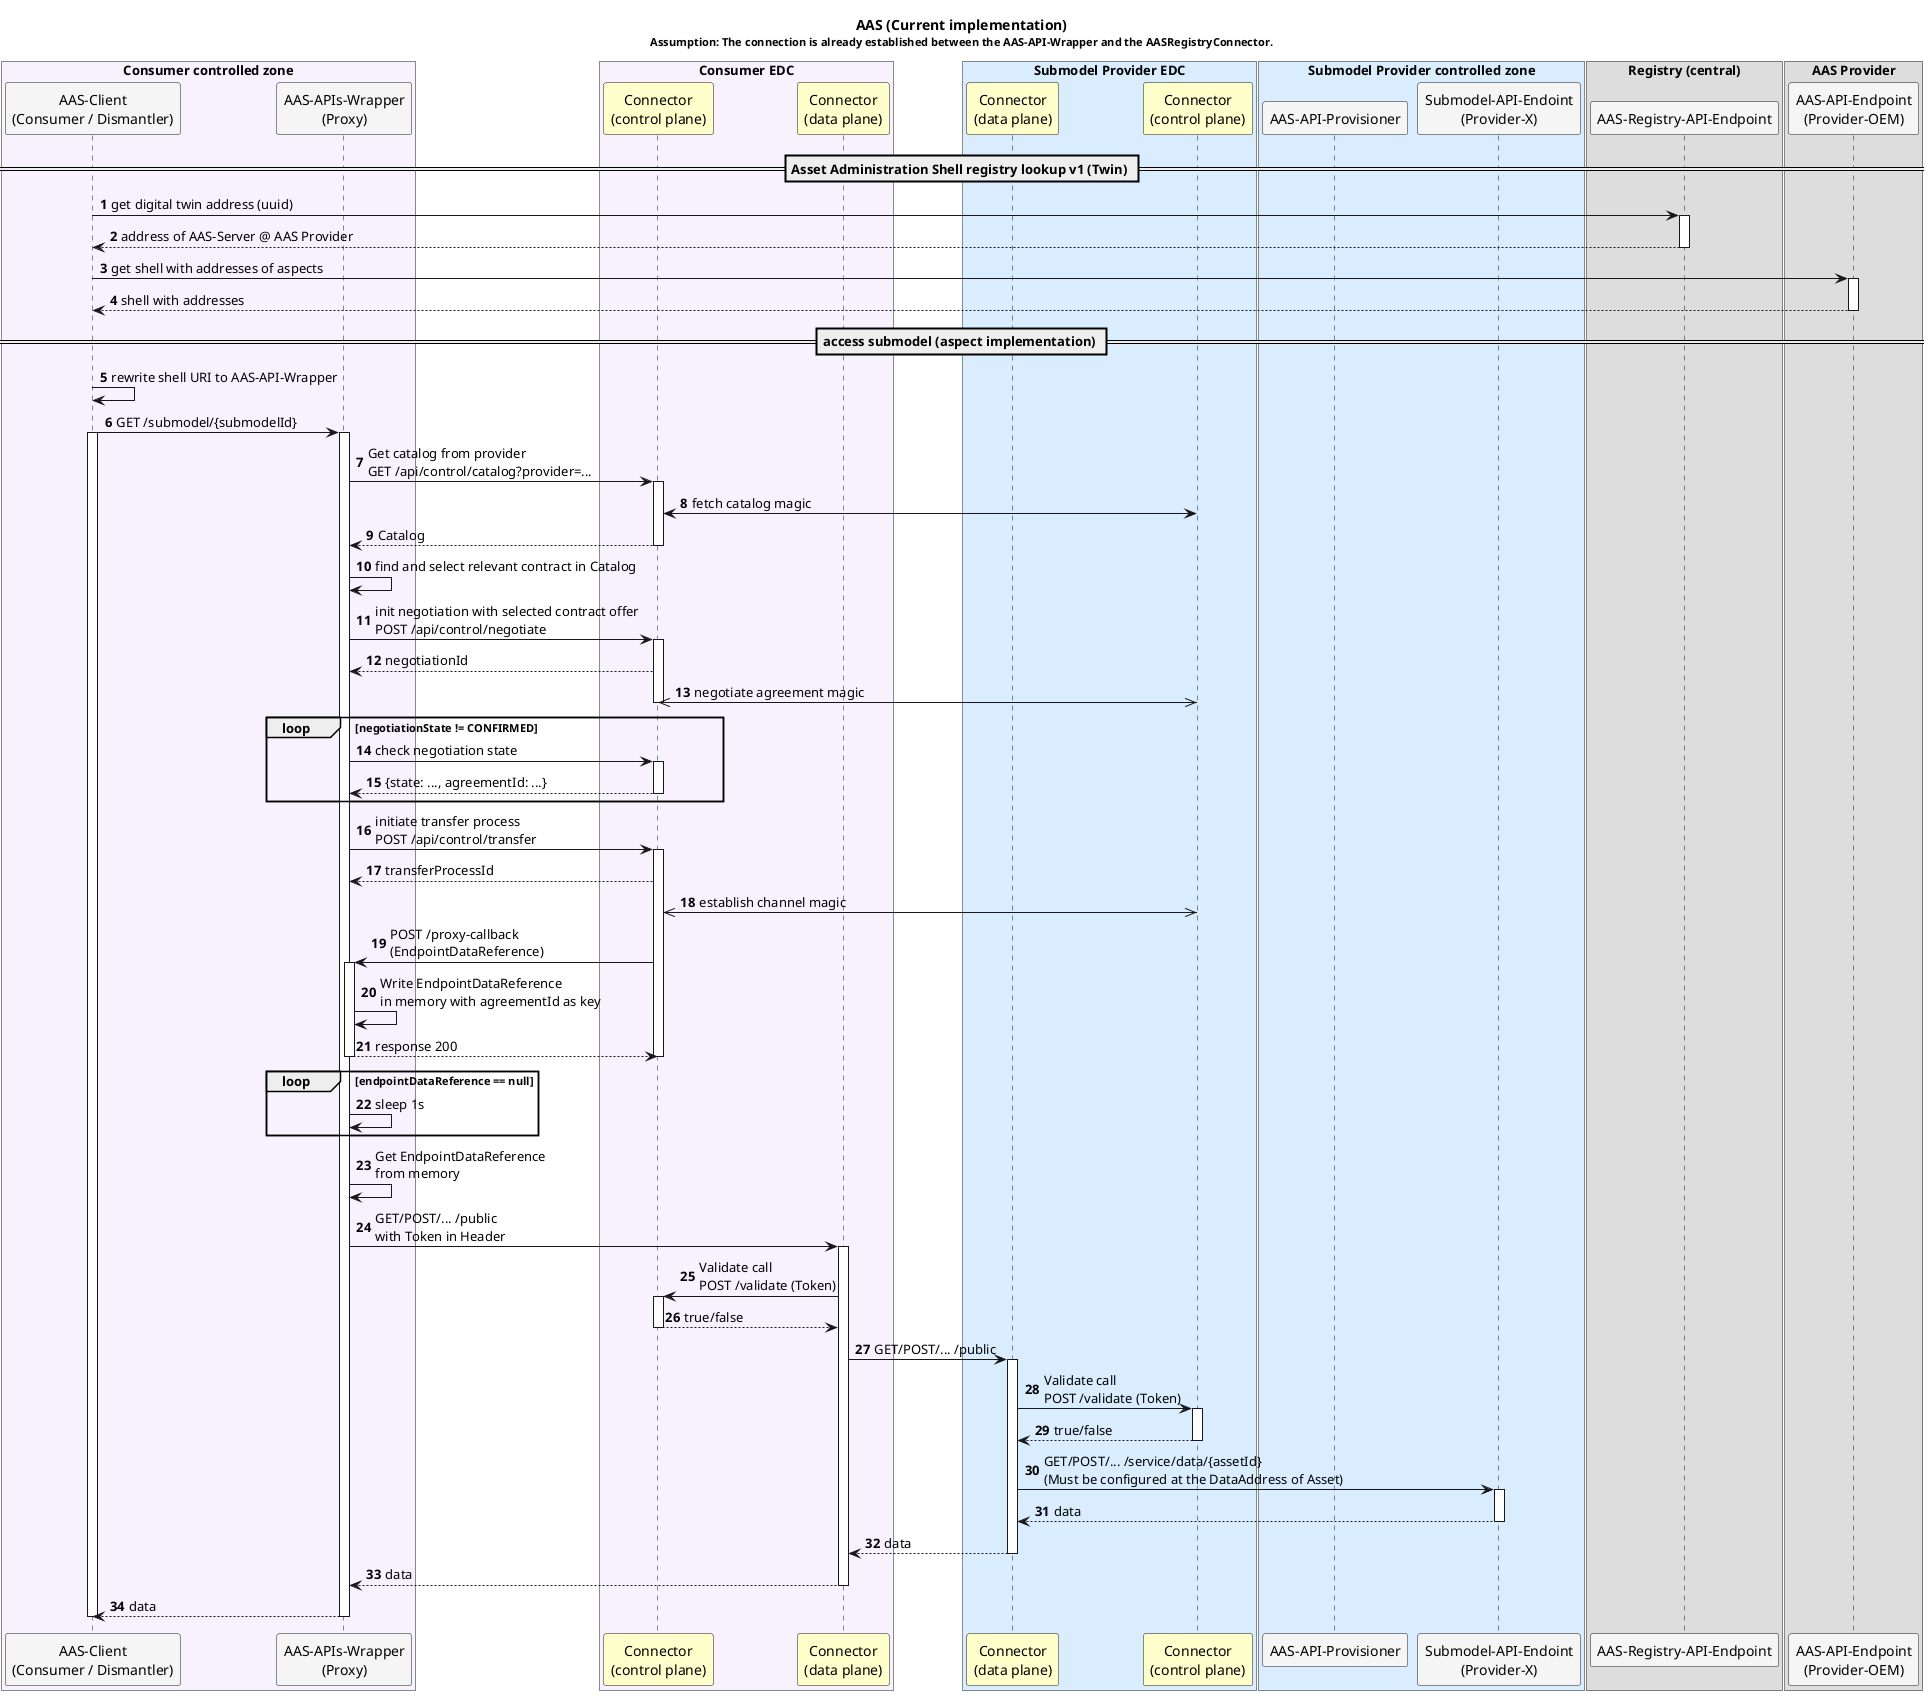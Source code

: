 @startuml

skinParam NoteBackgroundColor WhiteSmoke
skinParam NoteFontColor Black
skinParam ParticipantBackgroundColor WhiteSmoke
skinParam ActorBackgroundColor WhiteSmoke
skinParam AgentBackgroundColor White
skinParam AgentBorderColor SkyBlue
skinparam shadowing false

!define ConsumerColor f8f2ff
!define ProviderColor d9edff
!define WarningColor Business
!define LeadColor Technology

autonumber

box "Consumer controlled zone" #ConsumerColor
participant AASClient as "AAS-Client\n(Consumer / Dismantler)"
participant AASAPIWrapper as "AAS-APIs-Wrapper\n(Proxy)"
end box

box "Consumer EDC" #ConsumerColor
participant ConsumerControl as "Connector\n(control plane)" #Business
participant ConsumerData as "Connector\n(data plane)" #Business
end box

box "Submodel Provider EDC" #ProviderColor
participant ProviderData as "Connector\n(data plane)" #Business
participant ProviderControl as "Connector\n(control plane)" #Business
end box

box "Submodel Provider controlled zone" #ProviderColor
participant AASAPIWrapperProvider as "AAS-API-Provisioner"
participant SubmodelBackendServer as "Submodel-API-Endoint\n(Provider-X)"
end box

box "Registry (central)"
participant AASRegistryService as "AAS-Registry-API-Endpoint"
end box

box "AAS Provider"
participant AASServer as "AAS-API-Endpoint\n(Provider-OEM)"
end box



title
 **AAS (Current implementation)**
 <sub>Assumption: The connection is already established between the AAS-API-Wrapper and the AASRegistryConnector.</sub>
end title



== Asset Administration Shell registry lookup v1 (Twin) ==
AASClient -> AASRegistryService ++: get digital twin address (uuid)
return address of AAS-Server @ AAS Provider

AASClient -> AASServer ++: get shell with addresses of aspects
return shell with addresses



== access submodel (aspect implementation) ==
AASClient -> AASClient: rewrite shell URI to AAS-API-Wrapper

AASClient -> AASAPIWrapper: GET /submodel/{submodelId}
activate AASClient
    activate AASAPIWrapper
'        alt contractId not already known
            AASAPIWrapper -> ConsumerControl++: Get catalog from provider\nGET /api/control/catalog?provider=...
            ConsumerControl <-> ProviderControl: fetch catalog magic
            return Catalog
            AASAPIWrapper -> AASAPIWrapper: find and select relevant contract in Catalog
            AASAPIWrapper -> ConsumerControl: init negotiation with selected contract offer\nPOST /api/control/negotiate
            activate ConsumerControl
                AASAPIWrapper <-- ConsumerControl: negotiationId
                ConsumerControl <<->> ProviderControl: negotiate agreement magic
            deactivate ConsumerControl

            loop negotiationState != CONFIRMED
                AASAPIWrapper -> ConsumerControl ++: check negotiation state
                return {state: ..., agreementId: ...}
            end
'        end
        AASAPIWrapper -> ConsumerControl: initiate transfer process\nPOST /api/control/transfer
        activate ConsumerControl
            AASAPIWrapper <-- ConsumerControl: transferProcessId

            ConsumerControl <<->> ProviderControl: establish channel magic

            AASAPIWrapper <- ConsumerControl++: POST /proxy-callback\n(EndpointDataReference)
                AASAPIWrapper -> AASAPIWrapper: Write EndpointDataReference\nin memory with agreementId as key
            return response 200
        deactivate ConsumerControl

        loop endpointDataReference == null
            AASAPIWrapper -> AASAPIWrapper: sleep 1s
        end
        AASAPIWrapper -> AASAPIWrapper: Get EndpointDataReference\nfrom memory

        AASAPIWrapper -> ConsumerData ++: GET/POST/... /public\nwith Token in Header
            ConsumerData -> ConsumerControl ++: Validate call\nPOST /validate (Token)
            return true/false

            ConsumerData -> ProviderData ++: GET/POST/... /public

                ProviderData -> ProviderControl ++: Validate call\nPOST /validate (Token)
                return true/false

                ProviderData -> SubmodelBackendServer ++: GET/POST/... /service/data/{assetId}\n(Must be configured at the DataAddress of Asset)
                return data
            return data
        return data
    return data
deactivate AASClient
@enduml
